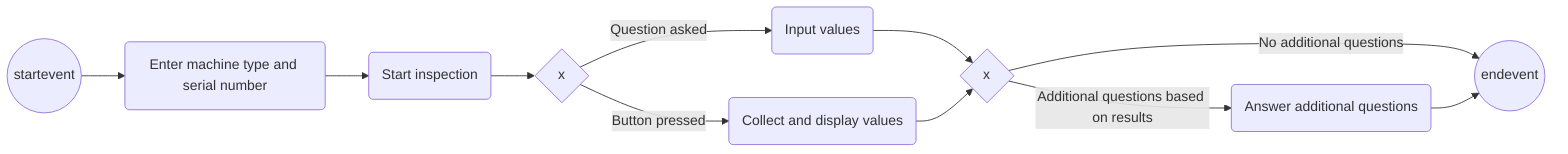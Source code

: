 graph LR
    1:startevent:((startevent)) --> 2:task:(Enter machine type and serial number)
    2:task: --> 3:task:(Start inspection)
    3:task: --> 4:exclusivegateway:{x}
    4:exclusivegateway:{x} --> |Question asked| 5:task:(Input values)
    4:exclusivegateway:{x} --> |Button pressed| 6:task:(Collect and display values)
    5:task: --> 7:exclusivegateway:{x}
    6:task: --> 7:exclusivegateway:{x}
    7:exclusivegateway:{x} --> |Additional questions based on results| 8:task:(Answer additional questions)
    7:exclusivegateway:{x} --> |No additional questions| 9:endevent:((endevent))
    8:task: --> 9:endevent:((endevent))